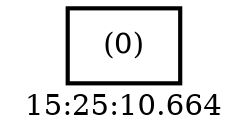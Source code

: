 digraph  g{ graph[label = "15:25:10.664"]
node [shape=rectangle, color=black, fontcolor=black, style=bold] edge [color=black] 0 [label="(0)"] ; 
}


